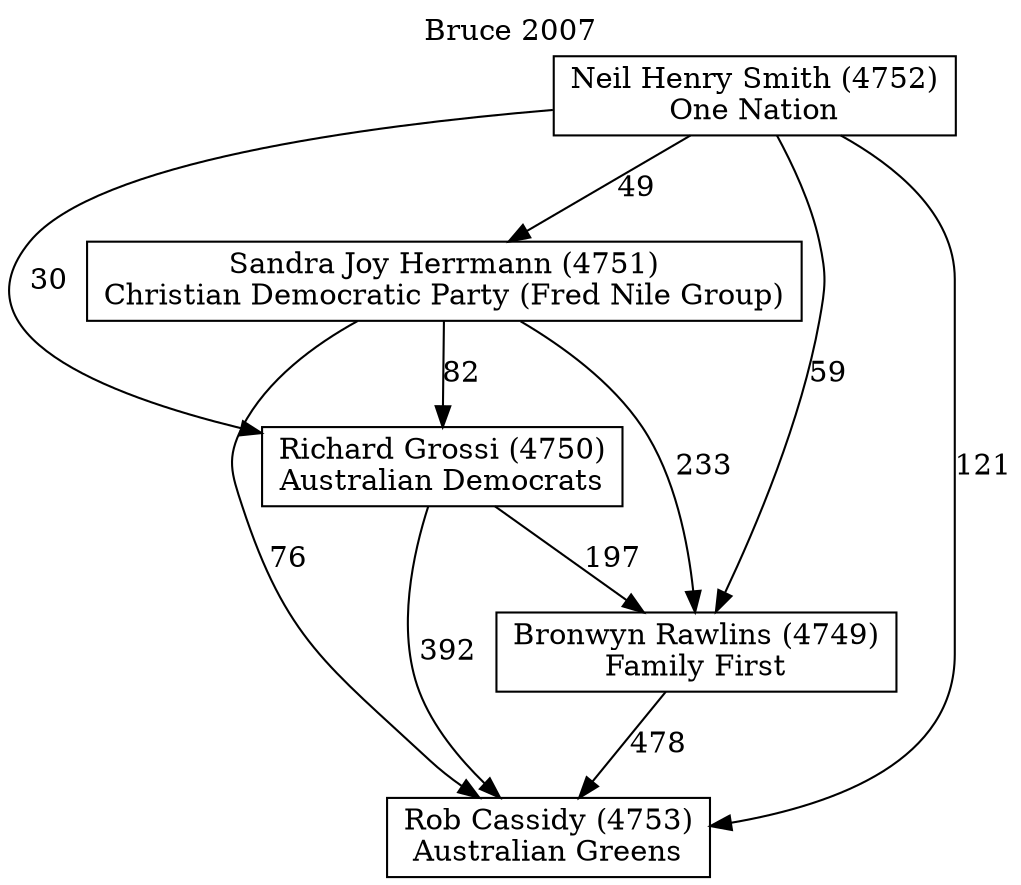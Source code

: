 // House preference flow
digraph "Rob Cassidy (4753)_Bruce_2007" {
	graph [label="Bruce 2007" labelloc=t mclimit=10]
	node [shape=box]
	"Rob Cassidy (4753)" [label="Rob Cassidy (4753)
Australian Greens"]
	"Bronwyn Rawlins (4749)" [label="Bronwyn Rawlins (4749)
Family First"]
	"Richard Grossi (4750)" [label="Richard Grossi (4750)
Australian Democrats"]
	"Sandra Joy Herrmann (4751)" [label="Sandra Joy Herrmann (4751)
Christian Democratic Party (Fred Nile Group)"]
	"Neil Henry Smith (4752)" [label="Neil Henry Smith (4752)
One Nation"]
	"Rob Cassidy (4753)" [label="Rob Cassidy (4753)
Australian Greens"]
	"Richard Grossi (4750)" [label="Richard Grossi (4750)
Australian Democrats"]
	"Sandra Joy Herrmann (4751)" [label="Sandra Joy Herrmann (4751)
Christian Democratic Party (Fred Nile Group)"]
	"Neil Henry Smith (4752)" [label="Neil Henry Smith (4752)
One Nation"]
	"Rob Cassidy (4753)" [label="Rob Cassidy (4753)
Australian Greens"]
	"Sandra Joy Herrmann (4751)" [label="Sandra Joy Herrmann (4751)
Christian Democratic Party (Fred Nile Group)"]
	"Neil Henry Smith (4752)" [label="Neil Henry Smith (4752)
One Nation"]
	"Rob Cassidy (4753)" [label="Rob Cassidy (4753)
Australian Greens"]
	"Neil Henry Smith (4752)" [label="Neil Henry Smith (4752)
One Nation"]
	"Neil Henry Smith (4752)" [label="Neil Henry Smith (4752)
One Nation"]
	"Sandra Joy Herrmann (4751)" [label="Sandra Joy Herrmann (4751)
Christian Democratic Party (Fred Nile Group)"]
	"Neil Henry Smith (4752)" [label="Neil Henry Smith (4752)
One Nation"]
	"Neil Henry Smith (4752)" [label="Neil Henry Smith (4752)
One Nation"]
	"Richard Grossi (4750)" [label="Richard Grossi (4750)
Australian Democrats"]
	"Sandra Joy Herrmann (4751)" [label="Sandra Joy Herrmann (4751)
Christian Democratic Party (Fred Nile Group)"]
	"Neil Henry Smith (4752)" [label="Neil Henry Smith (4752)
One Nation"]
	"Richard Grossi (4750)" [label="Richard Grossi (4750)
Australian Democrats"]
	"Neil Henry Smith (4752)" [label="Neil Henry Smith (4752)
One Nation"]
	"Neil Henry Smith (4752)" [label="Neil Henry Smith (4752)
One Nation"]
	"Sandra Joy Herrmann (4751)" [label="Sandra Joy Herrmann (4751)
Christian Democratic Party (Fred Nile Group)"]
	"Neil Henry Smith (4752)" [label="Neil Henry Smith (4752)
One Nation"]
	"Neil Henry Smith (4752)" [label="Neil Henry Smith (4752)
One Nation"]
	"Bronwyn Rawlins (4749)" [label="Bronwyn Rawlins (4749)
Family First"]
	"Richard Grossi (4750)" [label="Richard Grossi (4750)
Australian Democrats"]
	"Sandra Joy Herrmann (4751)" [label="Sandra Joy Herrmann (4751)
Christian Democratic Party (Fred Nile Group)"]
	"Neil Henry Smith (4752)" [label="Neil Henry Smith (4752)
One Nation"]
	"Bronwyn Rawlins (4749)" [label="Bronwyn Rawlins (4749)
Family First"]
	"Sandra Joy Herrmann (4751)" [label="Sandra Joy Herrmann (4751)
Christian Democratic Party (Fred Nile Group)"]
	"Neil Henry Smith (4752)" [label="Neil Henry Smith (4752)
One Nation"]
	"Bronwyn Rawlins (4749)" [label="Bronwyn Rawlins (4749)
Family First"]
	"Neil Henry Smith (4752)" [label="Neil Henry Smith (4752)
One Nation"]
	"Neil Henry Smith (4752)" [label="Neil Henry Smith (4752)
One Nation"]
	"Sandra Joy Herrmann (4751)" [label="Sandra Joy Herrmann (4751)
Christian Democratic Party (Fred Nile Group)"]
	"Neil Henry Smith (4752)" [label="Neil Henry Smith (4752)
One Nation"]
	"Neil Henry Smith (4752)" [label="Neil Henry Smith (4752)
One Nation"]
	"Richard Grossi (4750)" [label="Richard Grossi (4750)
Australian Democrats"]
	"Sandra Joy Herrmann (4751)" [label="Sandra Joy Herrmann (4751)
Christian Democratic Party (Fred Nile Group)"]
	"Neil Henry Smith (4752)" [label="Neil Henry Smith (4752)
One Nation"]
	"Richard Grossi (4750)" [label="Richard Grossi (4750)
Australian Democrats"]
	"Neil Henry Smith (4752)" [label="Neil Henry Smith (4752)
One Nation"]
	"Neil Henry Smith (4752)" [label="Neil Henry Smith (4752)
One Nation"]
	"Sandra Joy Herrmann (4751)" [label="Sandra Joy Herrmann (4751)
Christian Democratic Party (Fred Nile Group)"]
	"Neil Henry Smith (4752)" [label="Neil Henry Smith (4752)
One Nation"]
	"Neil Henry Smith (4752)" [label="Neil Henry Smith (4752)
One Nation"]
	"Bronwyn Rawlins (4749)" -> "Rob Cassidy (4753)" [label=478]
	"Richard Grossi (4750)" -> "Bronwyn Rawlins (4749)" [label=197]
	"Sandra Joy Herrmann (4751)" -> "Richard Grossi (4750)" [label=82]
	"Neil Henry Smith (4752)" -> "Sandra Joy Herrmann (4751)" [label=49]
	"Richard Grossi (4750)" -> "Rob Cassidy (4753)" [label=392]
	"Sandra Joy Herrmann (4751)" -> "Rob Cassidy (4753)" [label=76]
	"Neil Henry Smith (4752)" -> "Rob Cassidy (4753)" [label=121]
	"Neil Henry Smith (4752)" -> "Richard Grossi (4750)" [label=30]
	"Sandra Joy Herrmann (4751)" -> "Bronwyn Rawlins (4749)" [label=233]
	"Neil Henry Smith (4752)" -> "Bronwyn Rawlins (4749)" [label=59]
}

